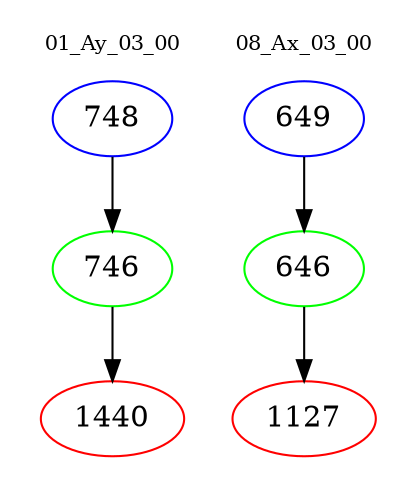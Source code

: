 digraph{
subgraph cluster_0 {
color = white
label = "01_Ay_03_00";
fontsize=10;
T0_748 [label="748", color="blue"]
T0_748 -> T0_746 [color="black"]
T0_746 [label="746", color="green"]
T0_746 -> T0_1440 [color="black"]
T0_1440 [label="1440", color="red"]
}
subgraph cluster_1 {
color = white
label = "08_Ax_03_00";
fontsize=10;
T1_649 [label="649", color="blue"]
T1_649 -> T1_646 [color="black"]
T1_646 [label="646", color="green"]
T1_646 -> T1_1127 [color="black"]
T1_1127 [label="1127", color="red"]
}
}
